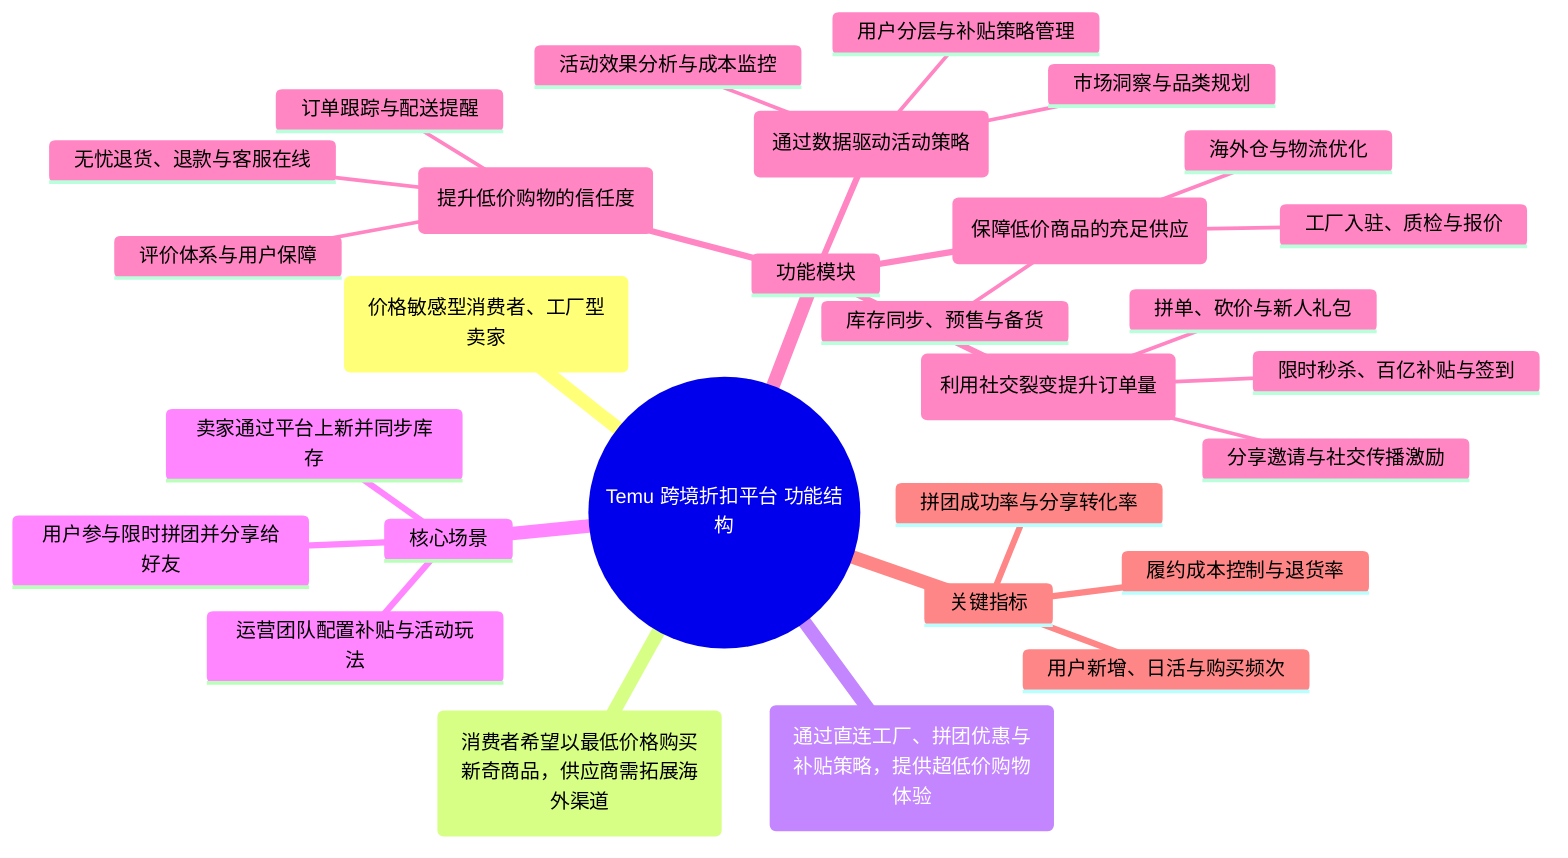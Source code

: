 %% Auto-generated by scripts/generate_assets.py
mindmap
  root((Temu 跨境折扣平台 功能结构))
    目标用户(价格敏感型消费者、工厂型卖家)
    核心痛点(消费者希望以最低价格购买新奇商品，供应商需拓展海外渠道)
    价值主张(通过直连工厂、拼团优惠与补贴策略，提供超低价购物体验)
    核心场景
      用户参与限时拼团并分享给好友
      卖家通过平台上新并同步库存
      运营团队配置补贴与活动玩法
    功能模块
      活动场景与拼团(利用社交裂变提升订单量)
        拼单、砍价与新人礼包
        限时秒杀、百亿补贴与签到
        分享邀请与社交传播激励
      商品与供应链(保障低价商品的充足供应)
        工厂入驻、质检与报价
        库存同步、预售与备货
        海外仓与物流优化
      订单与售后(提升低价购物的信任度)
        订单跟踪与配送提醒
        无忧退货、退款与客服在线
        评价体系与用户保障
      数据与增长(通过数据驱动活动策略)
        用户分层与补贴策略管理
        活动效果分析与成本监控
        市场洞察与品类规划
    关键指标
      拼团成功率与分享转化率
      履约成本控制与退货率
      用户新增、日活与购买频次
